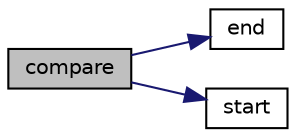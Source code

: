 digraph "compare"
{
  bgcolor="transparent";
  edge [fontname="Helvetica",fontsize="10",labelfontname="Helvetica",labelfontsize="10"];
  node [fontname="Helvetica",fontsize="10",shape=record];
  rankdir="LR";
  Node1 [label="compare",height=0.2,width=0.4,color="black", fillcolor="grey75", style="filled", fontcolor="black"];
  Node1 -> Node2 [color="midnightblue",fontsize="10",style="solid",fontname="Helvetica"];
  Node2 [label="end",height=0.2,width=0.4,color="black",URL="$a00455.html#a8ed0e876210c2c116b5694307a830518",tooltip="Return label of end point. "];
  Node1 -> Node3 [color="midnightblue",fontsize="10",style="solid",fontname="Helvetica"];
  Node3 [label="start",height=0.2,width=0.4,color="black",URL="$a00455.html#a96b607a9a9baa575783b4af443ef613f",tooltip="Return label of start point. "];
}

